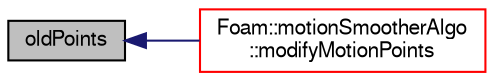 digraph "oldPoints"
{
  bgcolor="transparent";
  edge [fontname="FreeSans",fontsize="10",labelfontname="FreeSans",labelfontsize="10"];
  node [fontname="FreeSans",fontsize="10",shape=record];
  rankdir="LR";
  Node24 [label="oldPoints",height=0.2,width=0.4,color="black", fillcolor="grey75", style="filled", fontcolor="black"];
  Node24 -> Node25 [dir="back",color="midnightblue",fontsize="10",style="solid",fontname="FreeSans"];
  Node25 [label="Foam::motionSmootherAlgo\l::modifyMotionPoints",height=0.2,width=0.4,color="red",URL="$a21550.html#aef244a2351549fb12f3375a347b0cda3",tooltip="Apply optional point constraint (2d correction) "];
}

